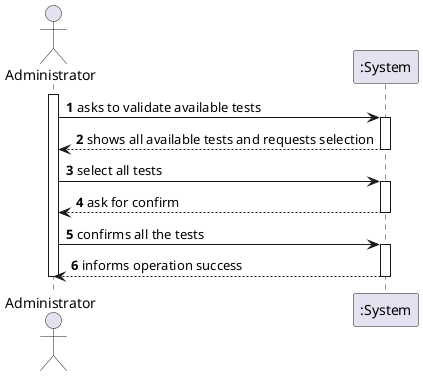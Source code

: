 @startuml
autonumber
actor "Administrator" as OE

activate OE
OE -> ":System" : asks to validate available tests
activate ":System"
":System" --> OE : shows all available tests and requests selection
deactivate ":System"

OE -> ":System" : select all tests
activate ":System"
":System" --> OE : ask for confirm
deactivate ":System"

OE -> ":System" : confirms all the tests
activate ":System"
":System" --> OE : informs operation success
deactivate ":System"

deactivate OE

@enduml